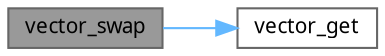 digraph "vector_swap"
{
 // INTERACTIVE_SVG=YES
 // LATEX_PDF_SIZE
  bgcolor="transparent";
  edge [fontname=Mononoki,fontsize=10,labelfontname=Mononoki,labelfontsize=10];
  node [fontname=Mononoki,fontsize=10,shape=box,height=0.2,width=0.4];
  rankdir="LR";
  Node1 [id="Node000001",label="vector_swap",height=0.2,width=0.4,color="gray40", fillcolor="grey60", style="filled", fontcolor="black",tooltip="Swaps values of elements designated by indicies."];
  Node1 -> Node2 [id="edge1_Node000001_Node000002",color="steelblue1",style="solid",tooltip=" "];
  Node2 [id="Node000002",label="vector_get",height=0.2,width=0.4,color="grey40", fillcolor="white", style="filled",URL="$group__Vector__API.html#ga9437d9506a3b2799f595c88b82f160b3",tooltip="Returns pointer for the element at index."];
}

